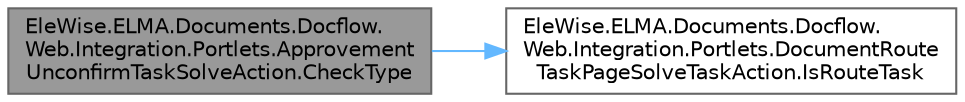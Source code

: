 digraph "EleWise.ELMA.Documents.Docflow.Web.Integration.Portlets.ApprovementUnconfirmTaskSolveAction.CheckType"
{
 // LATEX_PDF_SIZE
  bgcolor="transparent";
  edge [fontname=Helvetica,fontsize=10,labelfontname=Helvetica,labelfontsize=10];
  node [fontname=Helvetica,fontsize=10,shape=box,height=0.2,width=0.4];
  rankdir="LR";
  Node1 [id="Node000001",label="EleWise.ELMA.Documents.Docflow.\lWeb.Integration.Portlets.Approvement\lUnconfirmTaskSolveAction.CheckType",height=0.2,width=0.4,color="gray40", fillcolor="grey60", style="filled", fontcolor="black",tooltip=" "];
  Node1 -> Node2 [id="edge1_Node000001_Node000002",color="steelblue1",style="solid",tooltip=" "];
  Node2 [id="Node000002",label="EleWise.ELMA.Documents.Docflow.\lWeb.Integration.Portlets.DocumentRoute\lTaskPageSolveTaskAction.IsRouteTask",height=0.2,width=0.4,color="grey40", fillcolor="white", style="filled",URL="$class_ele_wise_1_1_e_l_m_a_1_1_documents_1_1_docflow_1_1_web_1_1_integration_1_1_portlets_1_1_dod43bec068ac6075bcdd655fb4345e75f.html#addf17d15e5d85152efbe401d46c9d849",tooltip=" "];
}
